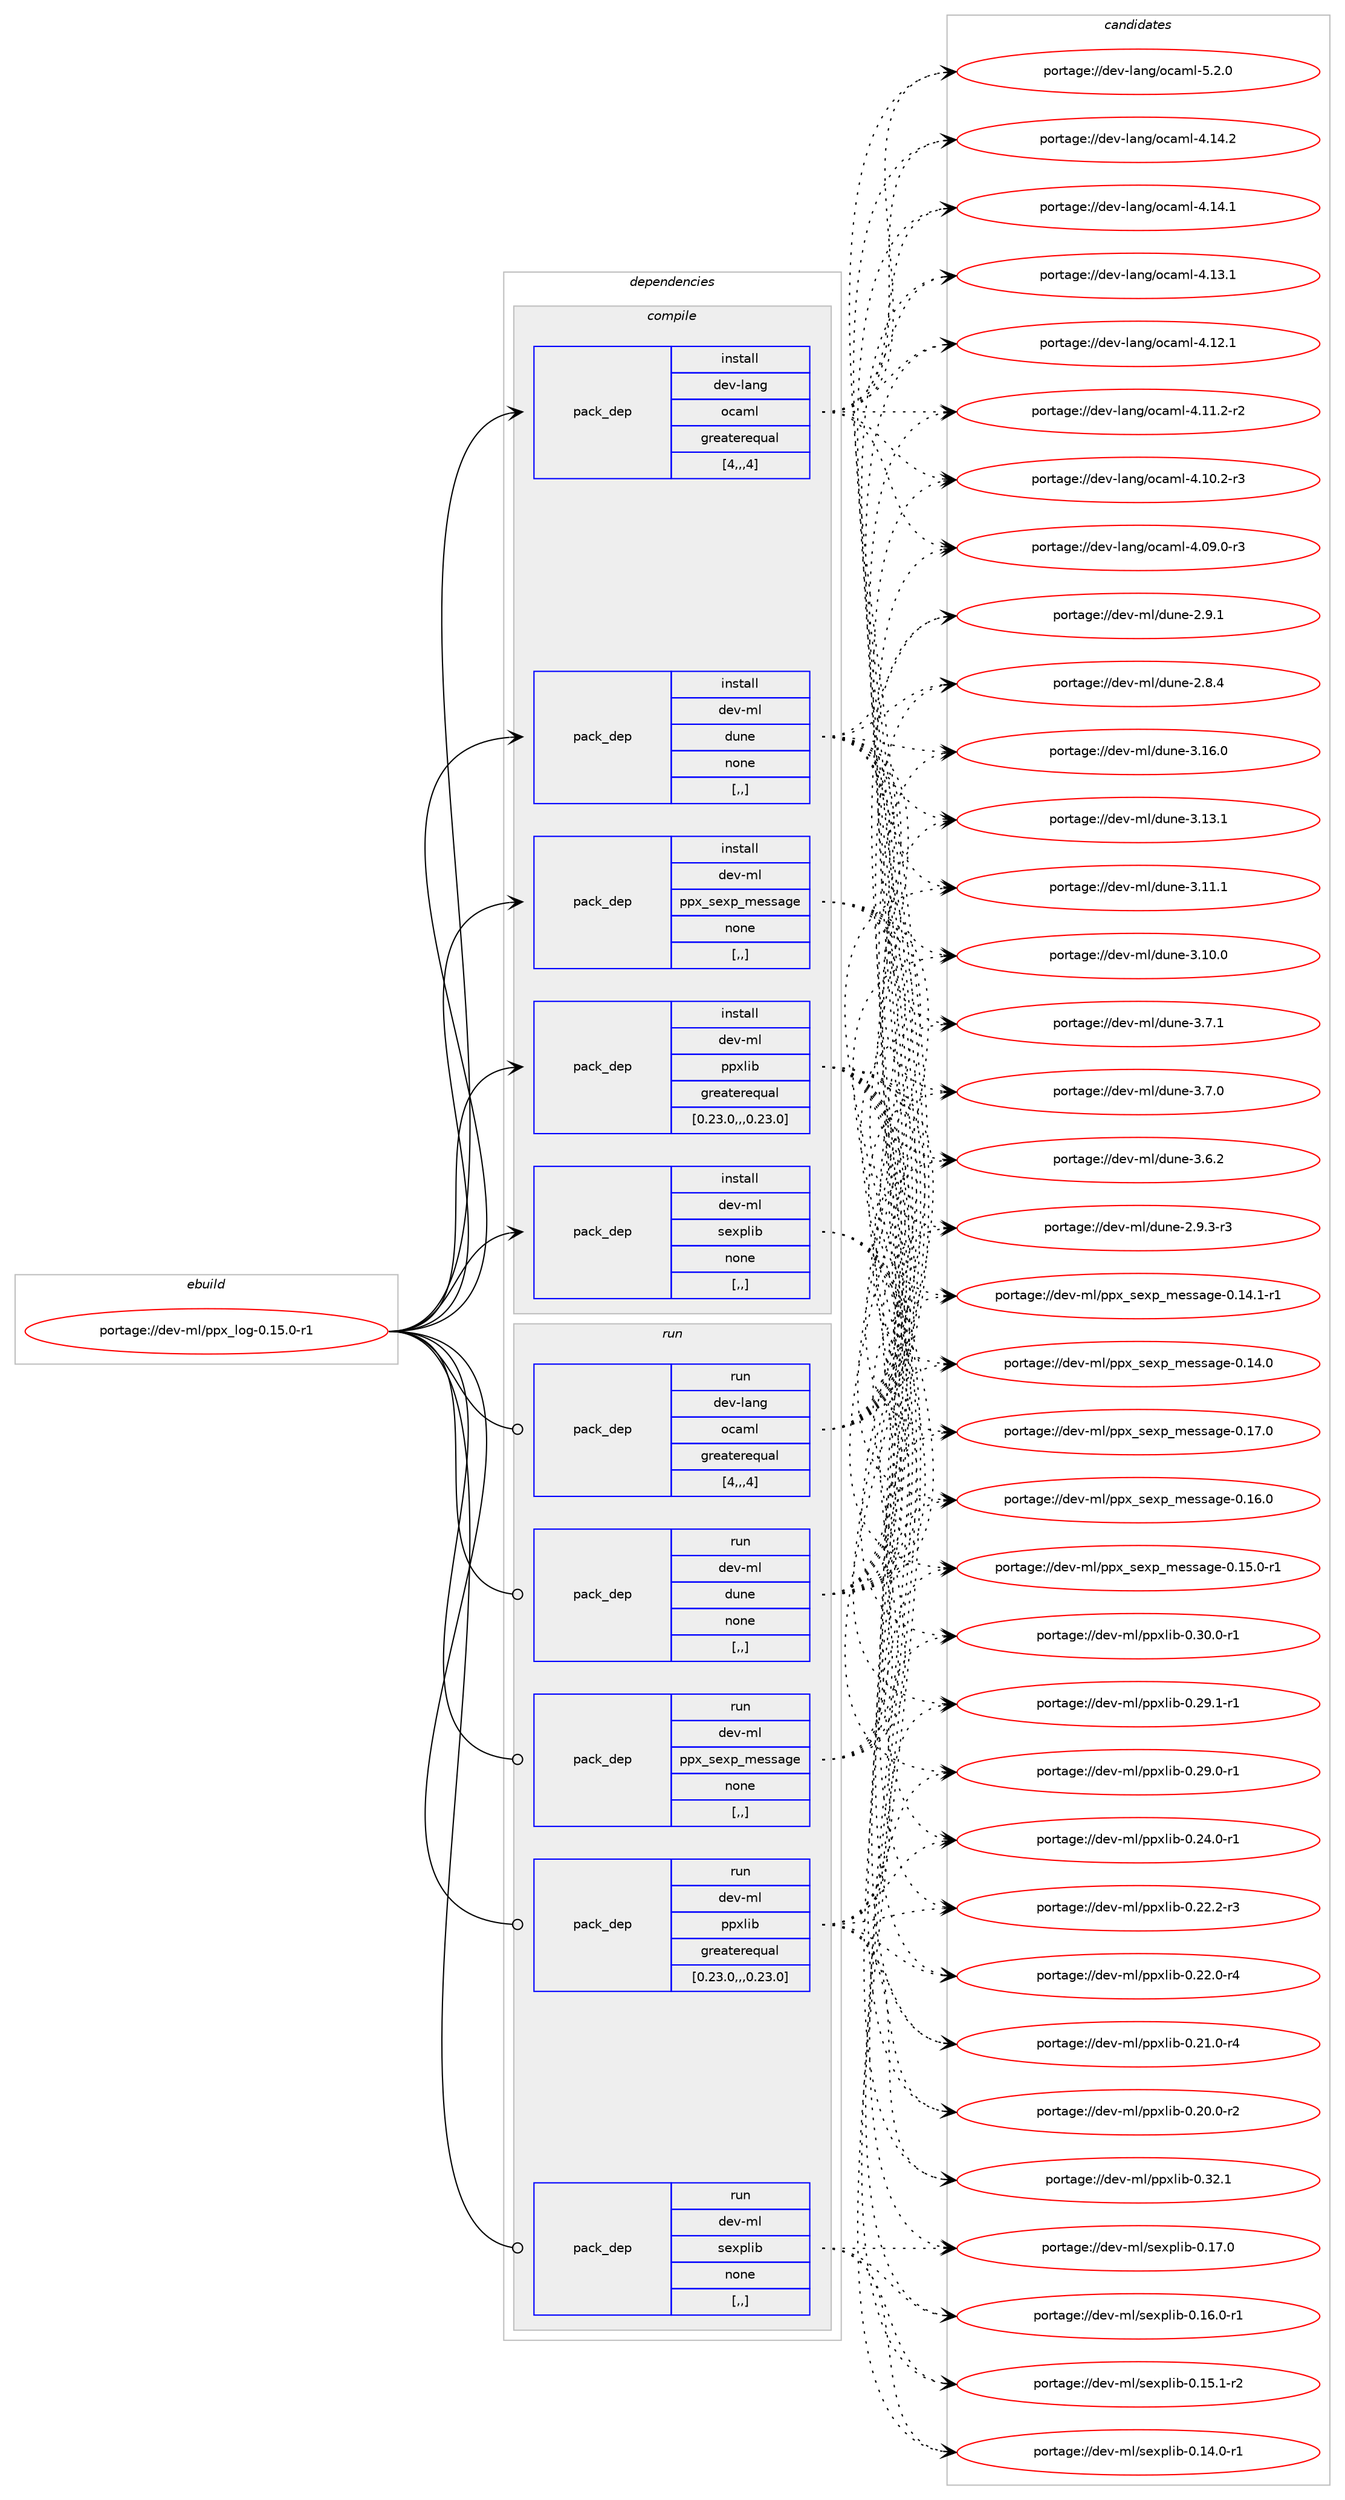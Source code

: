 digraph prolog {

# *************
# Graph options
# *************

newrank=true;
concentrate=true;
compound=true;
graph [rankdir=LR,fontname=Helvetica,fontsize=10,ranksep=1.5];#, ranksep=2.5, nodesep=0.2];
edge  [arrowhead=vee];
node  [fontname=Helvetica,fontsize=10];

# **********
# The ebuild
# **********

subgraph cluster_leftcol {
color=gray;
rank=same;
label=<<i>ebuild</i>>;
id [label="portage://dev-ml/ppx_log-0.15.0-r1", color=red, width=4, href="../dev-ml/ppx_log-0.15.0-r1.svg"];
}

# ****************
# The dependencies
# ****************

subgraph cluster_midcol {
color=gray;
label=<<i>dependencies</i>>;
subgraph cluster_compile {
fillcolor="#eeeeee";
style=filled;
label=<<i>compile</i>>;
subgraph pack91851 {
dependency122510 [label=<<TABLE BORDER="0" CELLBORDER="1" CELLSPACING="0" CELLPADDING="4" WIDTH="220"><TR><TD ROWSPAN="6" CELLPADDING="30">pack_dep</TD></TR><TR><TD WIDTH="110">install</TD></TR><TR><TD>dev-lang</TD></TR><TR><TD>ocaml</TD></TR><TR><TD>greaterequal</TD></TR><TR><TD>[4,,,4]</TD></TR></TABLE>>, shape=none, color=blue];
}
id:e -> dependency122510:w [weight=20,style="solid",arrowhead="vee"];
subgraph pack91852 {
dependency122511 [label=<<TABLE BORDER="0" CELLBORDER="1" CELLSPACING="0" CELLPADDING="4" WIDTH="220"><TR><TD ROWSPAN="6" CELLPADDING="30">pack_dep</TD></TR><TR><TD WIDTH="110">install</TD></TR><TR><TD>dev-ml</TD></TR><TR><TD>dune</TD></TR><TR><TD>none</TD></TR><TR><TD>[,,]</TD></TR></TABLE>>, shape=none, color=blue];
}
id:e -> dependency122511:w [weight=20,style="solid",arrowhead="vee"];
subgraph pack91853 {
dependency122512 [label=<<TABLE BORDER="0" CELLBORDER="1" CELLSPACING="0" CELLPADDING="4" WIDTH="220"><TR><TD ROWSPAN="6" CELLPADDING="30">pack_dep</TD></TR><TR><TD WIDTH="110">install</TD></TR><TR><TD>dev-ml</TD></TR><TR><TD>ppx_sexp_message</TD></TR><TR><TD>none</TD></TR><TR><TD>[,,]</TD></TR></TABLE>>, shape=none, color=blue];
}
id:e -> dependency122512:w [weight=20,style="solid",arrowhead="vee"];
subgraph pack91854 {
dependency122513 [label=<<TABLE BORDER="0" CELLBORDER="1" CELLSPACING="0" CELLPADDING="4" WIDTH="220"><TR><TD ROWSPAN="6" CELLPADDING="30">pack_dep</TD></TR><TR><TD WIDTH="110">install</TD></TR><TR><TD>dev-ml</TD></TR><TR><TD>ppxlib</TD></TR><TR><TD>greaterequal</TD></TR><TR><TD>[0.23.0,,,0.23.0]</TD></TR></TABLE>>, shape=none, color=blue];
}
id:e -> dependency122513:w [weight=20,style="solid",arrowhead="vee"];
subgraph pack91855 {
dependency122514 [label=<<TABLE BORDER="0" CELLBORDER="1" CELLSPACING="0" CELLPADDING="4" WIDTH="220"><TR><TD ROWSPAN="6" CELLPADDING="30">pack_dep</TD></TR><TR><TD WIDTH="110">install</TD></TR><TR><TD>dev-ml</TD></TR><TR><TD>sexplib</TD></TR><TR><TD>none</TD></TR><TR><TD>[,,]</TD></TR></TABLE>>, shape=none, color=blue];
}
id:e -> dependency122514:w [weight=20,style="solid",arrowhead="vee"];
}
subgraph cluster_compileandrun {
fillcolor="#eeeeee";
style=filled;
label=<<i>compile and run</i>>;
}
subgraph cluster_run {
fillcolor="#eeeeee";
style=filled;
label=<<i>run</i>>;
subgraph pack91856 {
dependency122515 [label=<<TABLE BORDER="0" CELLBORDER="1" CELLSPACING="0" CELLPADDING="4" WIDTH="220"><TR><TD ROWSPAN="6" CELLPADDING="30">pack_dep</TD></TR><TR><TD WIDTH="110">run</TD></TR><TR><TD>dev-lang</TD></TR><TR><TD>ocaml</TD></TR><TR><TD>greaterequal</TD></TR><TR><TD>[4,,,4]</TD></TR></TABLE>>, shape=none, color=blue];
}
id:e -> dependency122515:w [weight=20,style="solid",arrowhead="odot"];
subgraph pack91857 {
dependency122516 [label=<<TABLE BORDER="0" CELLBORDER="1" CELLSPACING="0" CELLPADDING="4" WIDTH="220"><TR><TD ROWSPAN="6" CELLPADDING="30">pack_dep</TD></TR><TR><TD WIDTH="110">run</TD></TR><TR><TD>dev-ml</TD></TR><TR><TD>dune</TD></TR><TR><TD>none</TD></TR><TR><TD>[,,]</TD></TR></TABLE>>, shape=none, color=blue];
}
id:e -> dependency122516:w [weight=20,style="solid",arrowhead="odot"];
subgraph pack91858 {
dependency122517 [label=<<TABLE BORDER="0" CELLBORDER="1" CELLSPACING="0" CELLPADDING="4" WIDTH="220"><TR><TD ROWSPAN="6" CELLPADDING="30">pack_dep</TD></TR><TR><TD WIDTH="110">run</TD></TR><TR><TD>dev-ml</TD></TR><TR><TD>ppx_sexp_message</TD></TR><TR><TD>none</TD></TR><TR><TD>[,,]</TD></TR></TABLE>>, shape=none, color=blue];
}
id:e -> dependency122517:w [weight=20,style="solid",arrowhead="odot"];
subgraph pack91859 {
dependency122518 [label=<<TABLE BORDER="0" CELLBORDER="1" CELLSPACING="0" CELLPADDING="4" WIDTH="220"><TR><TD ROWSPAN="6" CELLPADDING="30">pack_dep</TD></TR><TR><TD WIDTH="110">run</TD></TR><TR><TD>dev-ml</TD></TR><TR><TD>ppxlib</TD></TR><TR><TD>greaterequal</TD></TR><TR><TD>[0.23.0,,,0.23.0]</TD></TR></TABLE>>, shape=none, color=blue];
}
id:e -> dependency122518:w [weight=20,style="solid",arrowhead="odot"];
subgraph pack91860 {
dependency122519 [label=<<TABLE BORDER="0" CELLBORDER="1" CELLSPACING="0" CELLPADDING="4" WIDTH="220"><TR><TD ROWSPAN="6" CELLPADDING="30">pack_dep</TD></TR><TR><TD WIDTH="110">run</TD></TR><TR><TD>dev-ml</TD></TR><TR><TD>sexplib</TD></TR><TR><TD>none</TD></TR><TR><TD>[,,]</TD></TR></TABLE>>, shape=none, color=blue];
}
id:e -> dependency122519:w [weight=20,style="solid",arrowhead="odot"];
}
}

# **************
# The candidates
# **************

subgraph cluster_choices {
rank=same;
color=gray;
label=<<i>candidates</i>>;

subgraph choice91851 {
color=black;
nodesep=1;
choice1001011184510897110103471119997109108455346504648 [label="portage://dev-lang/ocaml-5.2.0", color=red, width=4,href="../dev-lang/ocaml-5.2.0.svg"];
choice100101118451089711010347111999710910845524649524650 [label="portage://dev-lang/ocaml-4.14.2", color=red, width=4,href="../dev-lang/ocaml-4.14.2.svg"];
choice100101118451089711010347111999710910845524649524649 [label="portage://dev-lang/ocaml-4.14.1", color=red, width=4,href="../dev-lang/ocaml-4.14.1.svg"];
choice100101118451089711010347111999710910845524649514649 [label="portage://dev-lang/ocaml-4.13.1", color=red, width=4,href="../dev-lang/ocaml-4.13.1.svg"];
choice100101118451089711010347111999710910845524649504649 [label="portage://dev-lang/ocaml-4.12.1", color=red, width=4,href="../dev-lang/ocaml-4.12.1.svg"];
choice1001011184510897110103471119997109108455246494946504511450 [label="portage://dev-lang/ocaml-4.11.2-r2", color=red, width=4,href="../dev-lang/ocaml-4.11.2-r2.svg"];
choice1001011184510897110103471119997109108455246494846504511451 [label="portage://dev-lang/ocaml-4.10.2-r3", color=red, width=4,href="../dev-lang/ocaml-4.10.2-r3.svg"];
choice1001011184510897110103471119997109108455246485746484511451 [label="portage://dev-lang/ocaml-4.09.0-r3", color=red, width=4,href="../dev-lang/ocaml-4.09.0-r3.svg"];
dependency122510:e -> choice1001011184510897110103471119997109108455346504648:w [style=dotted,weight="100"];
dependency122510:e -> choice100101118451089711010347111999710910845524649524650:w [style=dotted,weight="100"];
dependency122510:e -> choice100101118451089711010347111999710910845524649524649:w [style=dotted,weight="100"];
dependency122510:e -> choice100101118451089711010347111999710910845524649514649:w [style=dotted,weight="100"];
dependency122510:e -> choice100101118451089711010347111999710910845524649504649:w [style=dotted,weight="100"];
dependency122510:e -> choice1001011184510897110103471119997109108455246494946504511450:w [style=dotted,weight="100"];
dependency122510:e -> choice1001011184510897110103471119997109108455246494846504511451:w [style=dotted,weight="100"];
dependency122510:e -> choice1001011184510897110103471119997109108455246485746484511451:w [style=dotted,weight="100"];
}
subgraph choice91852 {
color=black;
nodesep=1;
choice100101118451091084710011711010145514649544648 [label="portage://dev-ml/dune-3.16.0", color=red, width=4,href="../dev-ml/dune-3.16.0.svg"];
choice100101118451091084710011711010145514649514649 [label="portage://dev-ml/dune-3.13.1", color=red, width=4,href="../dev-ml/dune-3.13.1.svg"];
choice100101118451091084710011711010145514649494649 [label="portage://dev-ml/dune-3.11.1", color=red, width=4,href="../dev-ml/dune-3.11.1.svg"];
choice100101118451091084710011711010145514649484648 [label="portage://dev-ml/dune-3.10.0", color=red, width=4,href="../dev-ml/dune-3.10.0.svg"];
choice1001011184510910847100117110101455146554649 [label="portage://dev-ml/dune-3.7.1", color=red, width=4,href="../dev-ml/dune-3.7.1.svg"];
choice1001011184510910847100117110101455146554648 [label="portage://dev-ml/dune-3.7.0", color=red, width=4,href="../dev-ml/dune-3.7.0.svg"];
choice1001011184510910847100117110101455146544650 [label="portage://dev-ml/dune-3.6.2", color=red, width=4,href="../dev-ml/dune-3.6.2.svg"];
choice10010111845109108471001171101014550465746514511451 [label="portage://dev-ml/dune-2.9.3-r3", color=red, width=4,href="../dev-ml/dune-2.9.3-r3.svg"];
choice1001011184510910847100117110101455046574649 [label="portage://dev-ml/dune-2.9.1", color=red, width=4,href="../dev-ml/dune-2.9.1.svg"];
choice1001011184510910847100117110101455046564652 [label="portage://dev-ml/dune-2.8.4", color=red, width=4,href="../dev-ml/dune-2.8.4.svg"];
dependency122511:e -> choice100101118451091084710011711010145514649544648:w [style=dotted,weight="100"];
dependency122511:e -> choice100101118451091084710011711010145514649514649:w [style=dotted,weight="100"];
dependency122511:e -> choice100101118451091084710011711010145514649494649:w [style=dotted,weight="100"];
dependency122511:e -> choice100101118451091084710011711010145514649484648:w [style=dotted,weight="100"];
dependency122511:e -> choice1001011184510910847100117110101455146554649:w [style=dotted,weight="100"];
dependency122511:e -> choice1001011184510910847100117110101455146554648:w [style=dotted,weight="100"];
dependency122511:e -> choice1001011184510910847100117110101455146544650:w [style=dotted,weight="100"];
dependency122511:e -> choice10010111845109108471001171101014550465746514511451:w [style=dotted,weight="100"];
dependency122511:e -> choice1001011184510910847100117110101455046574649:w [style=dotted,weight="100"];
dependency122511:e -> choice1001011184510910847100117110101455046564652:w [style=dotted,weight="100"];
}
subgraph choice91853 {
color=black;
nodesep=1;
choice100101118451091084711211212095115101120112951091011151159710310145484649554648 [label="portage://dev-ml/ppx_sexp_message-0.17.0", color=red, width=4,href="../dev-ml/ppx_sexp_message-0.17.0.svg"];
choice100101118451091084711211212095115101120112951091011151159710310145484649544648 [label="portage://dev-ml/ppx_sexp_message-0.16.0", color=red, width=4,href="../dev-ml/ppx_sexp_message-0.16.0.svg"];
choice1001011184510910847112112120951151011201129510910111511597103101454846495346484511449 [label="portage://dev-ml/ppx_sexp_message-0.15.0-r1", color=red, width=4,href="../dev-ml/ppx_sexp_message-0.15.0-r1.svg"];
choice1001011184510910847112112120951151011201129510910111511597103101454846495246494511449 [label="portage://dev-ml/ppx_sexp_message-0.14.1-r1", color=red, width=4,href="../dev-ml/ppx_sexp_message-0.14.1-r1.svg"];
choice100101118451091084711211212095115101120112951091011151159710310145484649524648 [label="portage://dev-ml/ppx_sexp_message-0.14.0", color=red, width=4,href="../dev-ml/ppx_sexp_message-0.14.0.svg"];
dependency122512:e -> choice100101118451091084711211212095115101120112951091011151159710310145484649554648:w [style=dotted,weight="100"];
dependency122512:e -> choice100101118451091084711211212095115101120112951091011151159710310145484649544648:w [style=dotted,weight="100"];
dependency122512:e -> choice1001011184510910847112112120951151011201129510910111511597103101454846495346484511449:w [style=dotted,weight="100"];
dependency122512:e -> choice1001011184510910847112112120951151011201129510910111511597103101454846495246494511449:w [style=dotted,weight="100"];
dependency122512:e -> choice100101118451091084711211212095115101120112951091011151159710310145484649524648:w [style=dotted,weight="100"];
}
subgraph choice91854 {
color=black;
nodesep=1;
choice10010111845109108471121121201081059845484651504649 [label="portage://dev-ml/ppxlib-0.32.1", color=red, width=4,href="../dev-ml/ppxlib-0.32.1.svg"];
choice100101118451091084711211212010810598454846514846484511449 [label="portage://dev-ml/ppxlib-0.30.0-r1", color=red, width=4,href="../dev-ml/ppxlib-0.30.0-r1.svg"];
choice100101118451091084711211212010810598454846505746494511449 [label="portage://dev-ml/ppxlib-0.29.1-r1", color=red, width=4,href="../dev-ml/ppxlib-0.29.1-r1.svg"];
choice100101118451091084711211212010810598454846505746484511449 [label="portage://dev-ml/ppxlib-0.29.0-r1", color=red, width=4,href="../dev-ml/ppxlib-0.29.0-r1.svg"];
choice100101118451091084711211212010810598454846505246484511449 [label="portage://dev-ml/ppxlib-0.24.0-r1", color=red, width=4,href="../dev-ml/ppxlib-0.24.0-r1.svg"];
choice100101118451091084711211212010810598454846505046504511451 [label="portage://dev-ml/ppxlib-0.22.2-r3", color=red, width=4,href="../dev-ml/ppxlib-0.22.2-r3.svg"];
choice100101118451091084711211212010810598454846505046484511452 [label="portage://dev-ml/ppxlib-0.22.0-r4", color=red, width=4,href="../dev-ml/ppxlib-0.22.0-r4.svg"];
choice100101118451091084711211212010810598454846504946484511452 [label="portage://dev-ml/ppxlib-0.21.0-r4", color=red, width=4,href="../dev-ml/ppxlib-0.21.0-r4.svg"];
choice100101118451091084711211212010810598454846504846484511450 [label="portage://dev-ml/ppxlib-0.20.0-r2", color=red, width=4,href="../dev-ml/ppxlib-0.20.0-r2.svg"];
dependency122513:e -> choice10010111845109108471121121201081059845484651504649:w [style=dotted,weight="100"];
dependency122513:e -> choice100101118451091084711211212010810598454846514846484511449:w [style=dotted,weight="100"];
dependency122513:e -> choice100101118451091084711211212010810598454846505746494511449:w [style=dotted,weight="100"];
dependency122513:e -> choice100101118451091084711211212010810598454846505746484511449:w [style=dotted,weight="100"];
dependency122513:e -> choice100101118451091084711211212010810598454846505246484511449:w [style=dotted,weight="100"];
dependency122513:e -> choice100101118451091084711211212010810598454846505046504511451:w [style=dotted,weight="100"];
dependency122513:e -> choice100101118451091084711211212010810598454846505046484511452:w [style=dotted,weight="100"];
dependency122513:e -> choice100101118451091084711211212010810598454846504946484511452:w [style=dotted,weight="100"];
dependency122513:e -> choice100101118451091084711211212010810598454846504846484511450:w [style=dotted,weight="100"];
}
subgraph choice91855 {
color=black;
nodesep=1;
choice10010111845109108471151011201121081059845484649554648 [label="portage://dev-ml/sexplib-0.17.0", color=red, width=4,href="../dev-ml/sexplib-0.17.0.svg"];
choice100101118451091084711510112011210810598454846495446484511449 [label="portage://dev-ml/sexplib-0.16.0-r1", color=red, width=4,href="../dev-ml/sexplib-0.16.0-r1.svg"];
choice100101118451091084711510112011210810598454846495346494511450 [label="portage://dev-ml/sexplib-0.15.1-r2", color=red, width=4,href="../dev-ml/sexplib-0.15.1-r2.svg"];
choice100101118451091084711510112011210810598454846495246484511449 [label="portage://dev-ml/sexplib-0.14.0-r1", color=red, width=4,href="../dev-ml/sexplib-0.14.0-r1.svg"];
dependency122514:e -> choice10010111845109108471151011201121081059845484649554648:w [style=dotted,weight="100"];
dependency122514:e -> choice100101118451091084711510112011210810598454846495446484511449:w [style=dotted,weight="100"];
dependency122514:e -> choice100101118451091084711510112011210810598454846495346494511450:w [style=dotted,weight="100"];
dependency122514:e -> choice100101118451091084711510112011210810598454846495246484511449:w [style=dotted,weight="100"];
}
subgraph choice91856 {
color=black;
nodesep=1;
choice1001011184510897110103471119997109108455346504648 [label="portage://dev-lang/ocaml-5.2.0", color=red, width=4,href="../dev-lang/ocaml-5.2.0.svg"];
choice100101118451089711010347111999710910845524649524650 [label="portage://dev-lang/ocaml-4.14.2", color=red, width=4,href="../dev-lang/ocaml-4.14.2.svg"];
choice100101118451089711010347111999710910845524649524649 [label="portage://dev-lang/ocaml-4.14.1", color=red, width=4,href="../dev-lang/ocaml-4.14.1.svg"];
choice100101118451089711010347111999710910845524649514649 [label="portage://dev-lang/ocaml-4.13.1", color=red, width=4,href="../dev-lang/ocaml-4.13.1.svg"];
choice100101118451089711010347111999710910845524649504649 [label="portage://dev-lang/ocaml-4.12.1", color=red, width=4,href="../dev-lang/ocaml-4.12.1.svg"];
choice1001011184510897110103471119997109108455246494946504511450 [label="portage://dev-lang/ocaml-4.11.2-r2", color=red, width=4,href="../dev-lang/ocaml-4.11.2-r2.svg"];
choice1001011184510897110103471119997109108455246494846504511451 [label="portage://dev-lang/ocaml-4.10.2-r3", color=red, width=4,href="../dev-lang/ocaml-4.10.2-r3.svg"];
choice1001011184510897110103471119997109108455246485746484511451 [label="portage://dev-lang/ocaml-4.09.0-r3", color=red, width=4,href="../dev-lang/ocaml-4.09.0-r3.svg"];
dependency122515:e -> choice1001011184510897110103471119997109108455346504648:w [style=dotted,weight="100"];
dependency122515:e -> choice100101118451089711010347111999710910845524649524650:w [style=dotted,weight="100"];
dependency122515:e -> choice100101118451089711010347111999710910845524649524649:w [style=dotted,weight="100"];
dependency122515:e -> choice100101118451089711010347111999710910845524649514649:w [style=dotted,weight="100"];
dependency122515:e -> choice100101118451089711010347111999710910845524649504649:w [style=dotted,weight="100"];
dependency122515:e -> choice1001011184510897110103471119997109108455246494946504511450:w [style=dotted,weight="100"];
dependency122515:e -> choice1001011184510897110103471119997109108455246494846504511451:w [style=dotted,weight="100"];
dependency122515:e -> choice1001011184510897110103471119997109108455246485746484511451:w [style=dotted,weight="100"];
}
subgraph choice91857 {
color=black;
nodesep=1;
choice100101118451091084710011711010145514649544648 [label="portage://dev-ml/dune-3.16.0", color=red, width=4,href="../dev-ml/dune-3.16.0.svg"];
choice100101118451091084710011711010145514649514649 [label="portage://dev-ml/dune-3.13.1", color=red, width=4,href="../dev-ml/dune-3.13.1.svg"];
choice100101118451091084710011711010145514649494649 [label="portage://dev-ml/dune-3.11.1", color=red, width=4,href="../dev-ml/dune-3.11.1.svg"];
choice100101118451091084710011711010145514649484648 [label="portage://dev-ml/dune-3.10.0", color=red, width=4,href="../dev-ml/dune-3.10.0.svg"];
choice1001011184510910847100117110101455146554649 [label="portage://dev-ml/dune-3.7.1", color=red, width=4,href="../dev-ml/dune-3.7.1.svg"];
choice1001011184510910847100117110101455146554648 [label="portage://dev-ml/dune-3.7.0", color=red, width=4,href="../dev-ml/dune-3.7.0.svg"];
choice1001011184510910847100117110101455146544650 [label="portage://dev-ml/dune-3.6.2", color=red, width=4,href="../dev-ml/dune-3.6.2.svg"];
choice10010111845109108471001171101014550465746514511451 [label="portage://dev-ml/dune-2.9.3-r3", color=red, width=4,href="../dev-ml/dune-2.9.3-r3.svg"];
choice1001011184510910847100117110101455046574649 [label="portage://dev-ml/dune-2.9.1", color=red, width=4,href="../dev-ml/dune-2.9.1.svg"];
choice1001011184510910847100117110101455046564652 [label="portage://dev-ml/dune-2.8.4", color=red, width=4,href="../dev-ml/dune-2.8.4.svg"];
dependency122516:e -> choice100101118451091084710011711010145514649544648:w [style=dotted,weight="100"];
dependency122516:e -> choice100101118451091084710011711010145514649514649:w [style=dotted,weight="100"];
dependency122516:e -> choice100101118451091084710011711010145514649494649:w [style=dotted,weight="100"];
dependency122516:e -> choice100101118451091084710011711010145514649484648:w [style=dotted,weight="100"];
dependency122516:e -> choice1001011184510910847100117110101455146554649:w [style=dotted,weight="100"];
dependency122516:e -> choice1001011184510910847100117110101455146554648:w [style=dotted,weight="100"];
dependency122516:e -> choice1001011184510910847100117110101455146544650:w [style=dotted,weight="100"];
dependency122516:e -> choice10010111845109108471001171101014550465746514511451:w [style=dotted,weight="100"];
dependency122516:e -> choice1001011184510910847100117110101455046574649:w [style=dotted,weight="100"];
dependency122516:e -> choice1001011184510910847100117110101455046564652:w [style=dotted,weight="100"];
}
subgraph choice91858 {
color=black;
nodesep=1;
choice100101118451091084711211212095115101120112951091011151159710310145484649554648 [label="portage://dev-ml/ppx_sexp_message-0.17.0", color=red, width=4,href="../dev-ml/ppx_sexp_message-0.17.0.svg"];
choice100101118451091084711211212095115101120112951091011151159710310145484649544648 [label="portage://dev-ml/ppx_sexp_message-0.16.0", color=red, width=4,href="../dev-ml/ppx_sexp_message-0.16.0.svg"];
choice1001011184510910847112112120951151011201129510910111511597103101454846495346484511449 [label="portage://dev-ml/ppx_sexp_message-0.15.0-r1", color=red, width=4,href="../dev-ml/ppx_sexp_message-0.15.0-r1.svg"];
choice1001011184510910847112112120951151011201129510910111511597103101454846495246494511449 [label="portage://dev-ml/ppx_sexp_message-0.14.1-r1", color=red, width=4,href="../dev-ml/ppx_sexp_message-0.14.1-r1.svg"];
choice100101118451091084711211212095115101120112951091011151159710310145484649524648 [label="portage://dev-ml/ppx_sexp_message-0.14.0", color=red, width=4,href="../dev-ml/ppx_sexp_message-0.14.0.svg"];
dependency122517:e -> choice100101118451091084711211212095115101120112951091011151159710310145484649554648:w [style=dotted,weight="100"];
dependency122517:e -> choice100101118451091084711211212095115101120112951091011151159710310145484649544648:w [style=dotted,weight="100"];
dependency122517:e -> choice1001011184510910847112112120951151011201129510910111511597103101454846495346484511449:w [style=dotted,weight="100"];
dependency122517:e -> choice1001011184510910847112112120951151011201129510910111511597103101454846495246494511449:w [style=dotted,weight="100"];
dependency122517:e -> choice100101118451091084711211212095115101120112951091011151159710310145484649524648:w [style=dotted,weight="100"];
}
subgraph choice91859 {
color=black;
nodesep=1;
choice10010111845109108471121121201081059845484651504649 [label="portage://dev-ml/ppxlib-0.32.1", color=red, width=4,href="../dev-ml/ppxlib-0.32.1.svg"];
choice100101118451091084711211212010810598454846514846484511449 [label="portage://dev-ml/ppxlib-0.30.0-r1", color=red, width=4,href="../dev-ml/ppxlib-0.30.0-r1.svg"];
choice100101118451091084711211212010810598454846505746494511449 [label="portage://dev-ml/ppxlib-0.29.1-r1", color=red, width=4,href="../dev-ml/ppxlib-0.29.1-r1.svg"];
choice100101118451091084711211212010810598454846505746484511449 [label="portage://dev-ml/ppxlib-0.29.0-r1", color=red, width=4,href="../dev-ml/ppxlib-0.29.0-r1.svg"];
choice100101118451091084711211212010810598454846505246484511449 [label="portage://dev-ml/ppxlib-0.24.0-r1", color=red, width=4,href="../dev-ml/ppxlib-0.24.0-r1.svg"];
choice100101118451091084711211212010810598454846505046504511451 [label="portage://dev-ml/ppxlib-0.22.2-r3", color=red, width=4,href="../dev-ml/ppxlib-0.22.2-r3.svg"];
choice100101118451091084711211212010810598454846505046484511452 [label="portage://dev-ml/ppxlib-0.22.0-r4", color=red, width=4,href="../dev-ml/ppxlib-0.22.0-r4.svg"];
choice100101118451091084711211212010810598454846504946484511452 [label="portage://dev-ml/ppxlib-0.21.0-r4", color=red, width=4,href="../dev-ml/ppxlib-0.21.0-r4.svg"];
choice100101118451091084711211212010810598454846504846484511450 [label="portage://dev-ml/ppxlib-0.20.0-r2", color=red, width=4,href="../dev-ml/ppxlib-0.20.0-r2.svg"];
dependency122518:e -> choice10010111845109108471121121201081059845484651504649:w [style=dotted,weight="100"];
dependency122518:e -> choice100101118451091084711211212010810598454846514846484511449:w [style=dotted,weight="100"];
dependency122518:e -> choice100101118451091084711211212010810598454846505746494511449:w [style=dotted,weight="100"];
dependency122518:e -> choice100101118451091084711211212010810598454846505746484511449:w [style=dotted,weight="100"];
dependency122518:e -> choice100101118451091084711211212010810598454846505246484511449:w [style=dotted,weight="100"];
dependency122518:e -> choice100101118451091084711211212010810598454846505046504511451:w [style=dotted,weight="100"];
dependency122518:e -> choice100101118451091084711211212010810598454846505046484511452:w [style=dotted,weight="100"];
dependency122518:e -> choice100101118451091084711211212010810598454846504946484511452:w [style=dotted,weight="100"];
dependency122518:e -> choice100101118451091084711211212010810598454846504846484511450:w [style=dotted,weight="100"];
}
subgraph choice91860 {
color=black;
nodesep=1;
choice10010111845109108471151011201121081059845484649554648 [label="portage://dev-ml/sexplib-0.17.0", color=red, width=4,href="../dev-ml/sexplib-0.17.0.svg"];
choice100101118451091084711510112011210810598454846495446484511449 [label="portage://dev-ml/sexplib-0.16.0-r1", color=red, width=4,href="../dev-ml/sexplib-0.16.0-r1.svg"];
choice100101118451091084711510112011210810598454846495346494511450 [label="portage://dev-ml/sexplib-0.15.1-r2", color=red, width=4,href="../dev-ml/sexplib-0.15.1-r2.svg"];
choice100101118451091084711510112011210810598454846495246484511449 [label="portage://dev-ml/sexplib-0.14.0-r1", color=red, width=4,href="../dev-ml/sexplib-0.14.0-r1.svg"];
dependency122519:e -> choice10010111845109108471151011201121081059845484649554648:w [style=dotted,weight="100"];
dependency122519:e -> choice100101118451091084711510112011210810598454846495446484511449:w [style=dotted,weight="100"];
dependency122519:e -> choice100101118451091084711510112011210810598454846495346494511450:w [style=dotted,weight="100"];
dependency122519:e -> choice100101118451091084711510112011210810598454846495246484511449:w [style=dotted,weight="100"];
}
}

}
